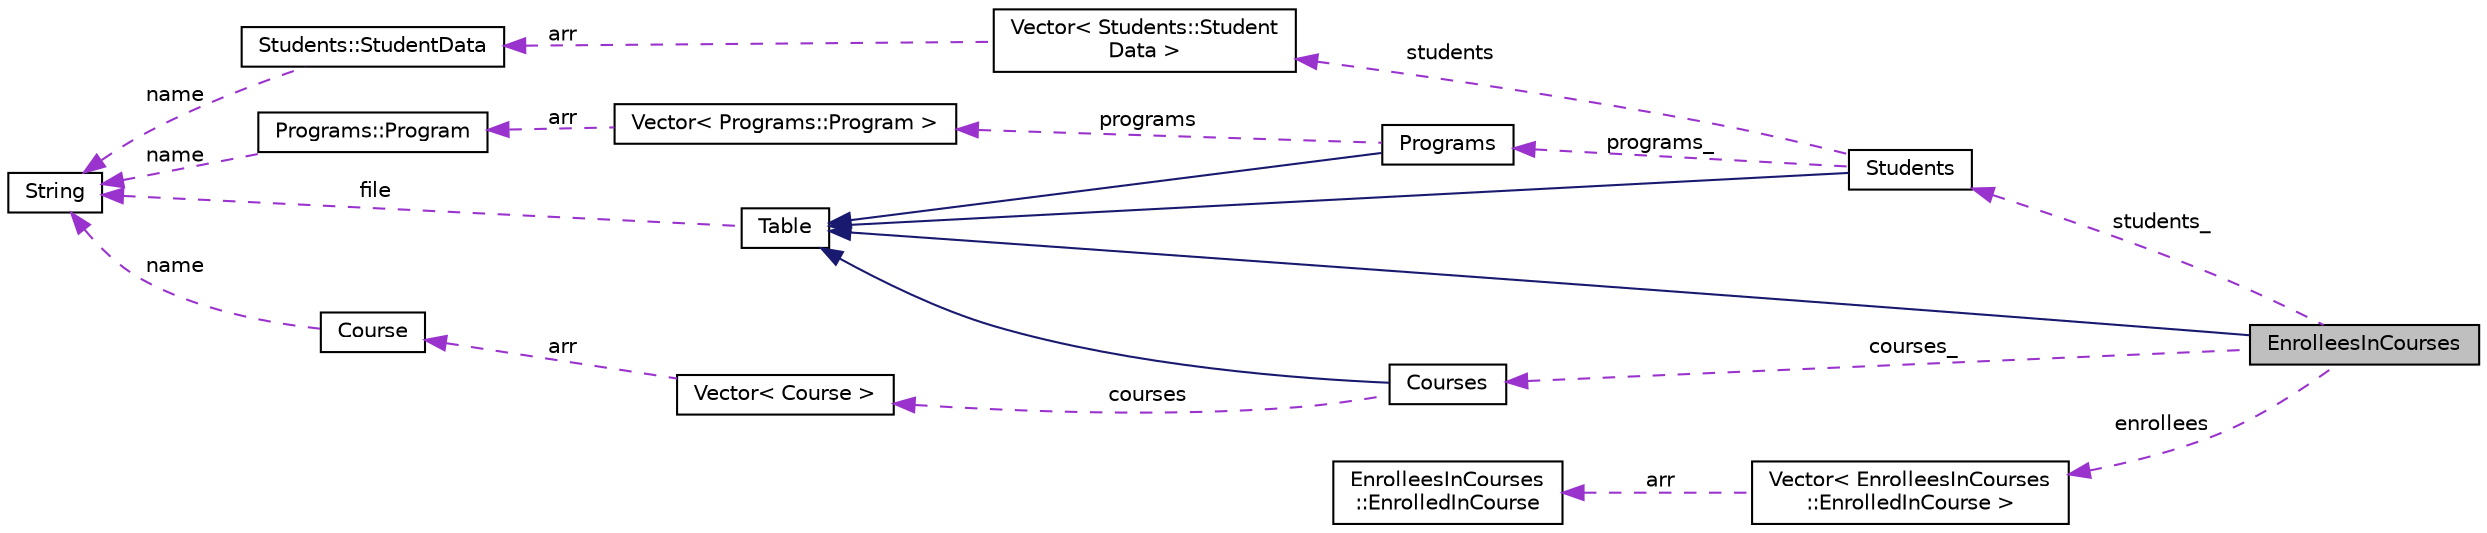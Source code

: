 digraph "EnrolleesInCourses"
{
 // LATEX_PDF_SIZE
  edge [fontname="Helvetica",fontsize="10",labelfontname="Helvetica",labelfontsize="10"];
  node [fontname="Helvetica",fontsize="10",shape=record];
  rankdir="LR";
  Node1 [label="EnrolleesInCourses",height=0.2,width=0.4,color="black", fillcolor="grey75", style="filled", fontcolor="black",tooltip=" "];
  Node2 -> Node1 [dir="back",color="midnightblue",fontsize="10",style="solid",fontname="Helvetica"];
  Node2 [label="Table",height=0.2,width=0.4,color="black", fillcolor="white", style="filled",URL="$class_table.html",tooltip=" "];
  Node3 -> Node2 [dir="back",color="darkorchid3",fontsize="10",style="dashed",label=" file" ,fontname="Helvetica"];
  Node3 [label="String",height=0.2,width=0.4,color="black", fillcolor="white", style="filled",URL="$class_string.html",tooltip=" "];
  Node4 -> Node1 [dir="back",color="darkorchid3",fontsize="10",style="dashed",label=" students_" ,fontname="Helvetica"];
  Node4 [label="Students",height=0.2,width=0.4,color="black", fillcolor="white", style="filled",URL="$class_students.html",tooltip=" "];
  Node2 -> Node4 [dir="back",color="midnightblue",fontsize="10",style="solid",fontname="Helvetica"];
  Node5 -> Node4 [dir="back",color="darkorchid3",fontsize="10",style="dashed",label=" students" ,fontname="Helvetica"];
  Node5 [label="Vector\< Students::Student\lData \>",height=0.2,width=0.4,color="black", fillcolor="white", style="filled",URL="$class_vector.html",tooltip=" "];
  Node6 -> Node5 [dir="back",color="darkorchid3",fontsize="10",style="dashed",label=" arr" ,fontname="Helvetica"];
  Node6 [label="Students::StudentData",height=0.2,width=0.4,color="black", fillcolor="white", style="filled",URL="$struct_students_1_1_student_data.html",tooltip=" "];
  Node3 -> Node6 [dir="back",color="darkorchid3",fontsize="10",style="dashed",label=" name" ,fontname="Helvetica"];
  Node7 -> Node4 [dir="back",color="darkorchid3",fontsize="10",style="dashed",label=" programs_" ,fontname="Helvetica"];
  Node7 [label="Programs",height=0.2,width=0.4,color="black", fillcolor="white", style="filled",URL="$class_programs.html",tooltip=" "];
  Node2 -> Node7 [dir="back",color="midnightblue",fontsize="10",style="solid",fontname="Helvetica"];
  Node8 -> Node7 [dir="back",color="darkorchid3",fontsize="10",style="dashed",label=" programs" ,fontname="Helvetica"];
  Node8 [label="Vector\< Programs::Program \>",height=0.2,width=0.4,color="black", fillcolor="white", style="filled",URL="$class_vector.html",tooltip=" "];
  Node9 -> Node8 [dir="back",color="darkorchid3",fontsize="10",style="dashed",label=" arr" ,fontname="Helvetica"];
  Node9 [label="Programs::Program",height=0.2,width=0.4,color="black", fillcolor="white", style="filled",URL="$struct_programs_1_1_program.html",tooltip=" "];
  Node3 -> Node9 [dir="back",color="darkorchid3",fontsize="10",style="dashed",label=" name" ,fontname="Helvetica"];
  Node10 -> Node1 [dir="back",color="darkorchid3",fontsize="10",style="dashed",label=" enrollees" ,fontname="Helvetica"];
  Node10 [label="Vector\< EnrolleesInCourses\l::EnrolledInCourse \>",height=0.2,width=0.4,color="black", fillcolor="white", style="filled",URL="$class_vector.html",tooltip=" "];
  Node11 -> Node10 [dir="back",color="darkorchid3",fontsize="10",style="dashed",label=" arr" ,fontname="Helvetica"];
  Node11 [label="EnrolleesInCourses\l::EnrolledInCourse",height=0.2,width=0.4,color="black", fillcolor="white", style="filled",URL="$struct_enrollees_in_courses_1_1_enrolled_in_course.html",tooltip=" "];
  Node12 -> Node1 [dir="back",color="darkorchid3",fontsize="10",style="dashed",label=" courses_" ,fontname="Helvetica"];
  Node12 [label="Courses",height=0.2,width=0.4,color="black", fillcolor="white", style="filled",URL="$class_courses.html",tooltip=" "];
  Node2 -> Node12 [dir="back",color="midnightblue",fontsize="10",style="solid",fontname="Helvetica"];
  Node13 -> Node12 [dir="back",color="darkorchid3",fontsize="10",style="dashed",label=" courses" ,fontname="Helvetica"];
  Node13 [label="Vector\< Course \>",height=0.2,width=0.4,color="black", fillcolor="white", style="filled",URL="$class_vector.html",tooltip=" "];
  Node14 -> Node13 [dir="back",color="darkorchid3",fontsize="10",style="dashed",label=" arr" ,fontname="Helvetica"];
  Node14 [label="Course",height=0.2,width=0.4,color="black", fillcolor="white", style="filled",URL="$struct_course.html",tooltip=" "];
  Node3 -> Node14 [dir="back",color="darkorchid3",fontsize="10",style="dashed",label=" name" ,fontname="Helvetica"];
}
